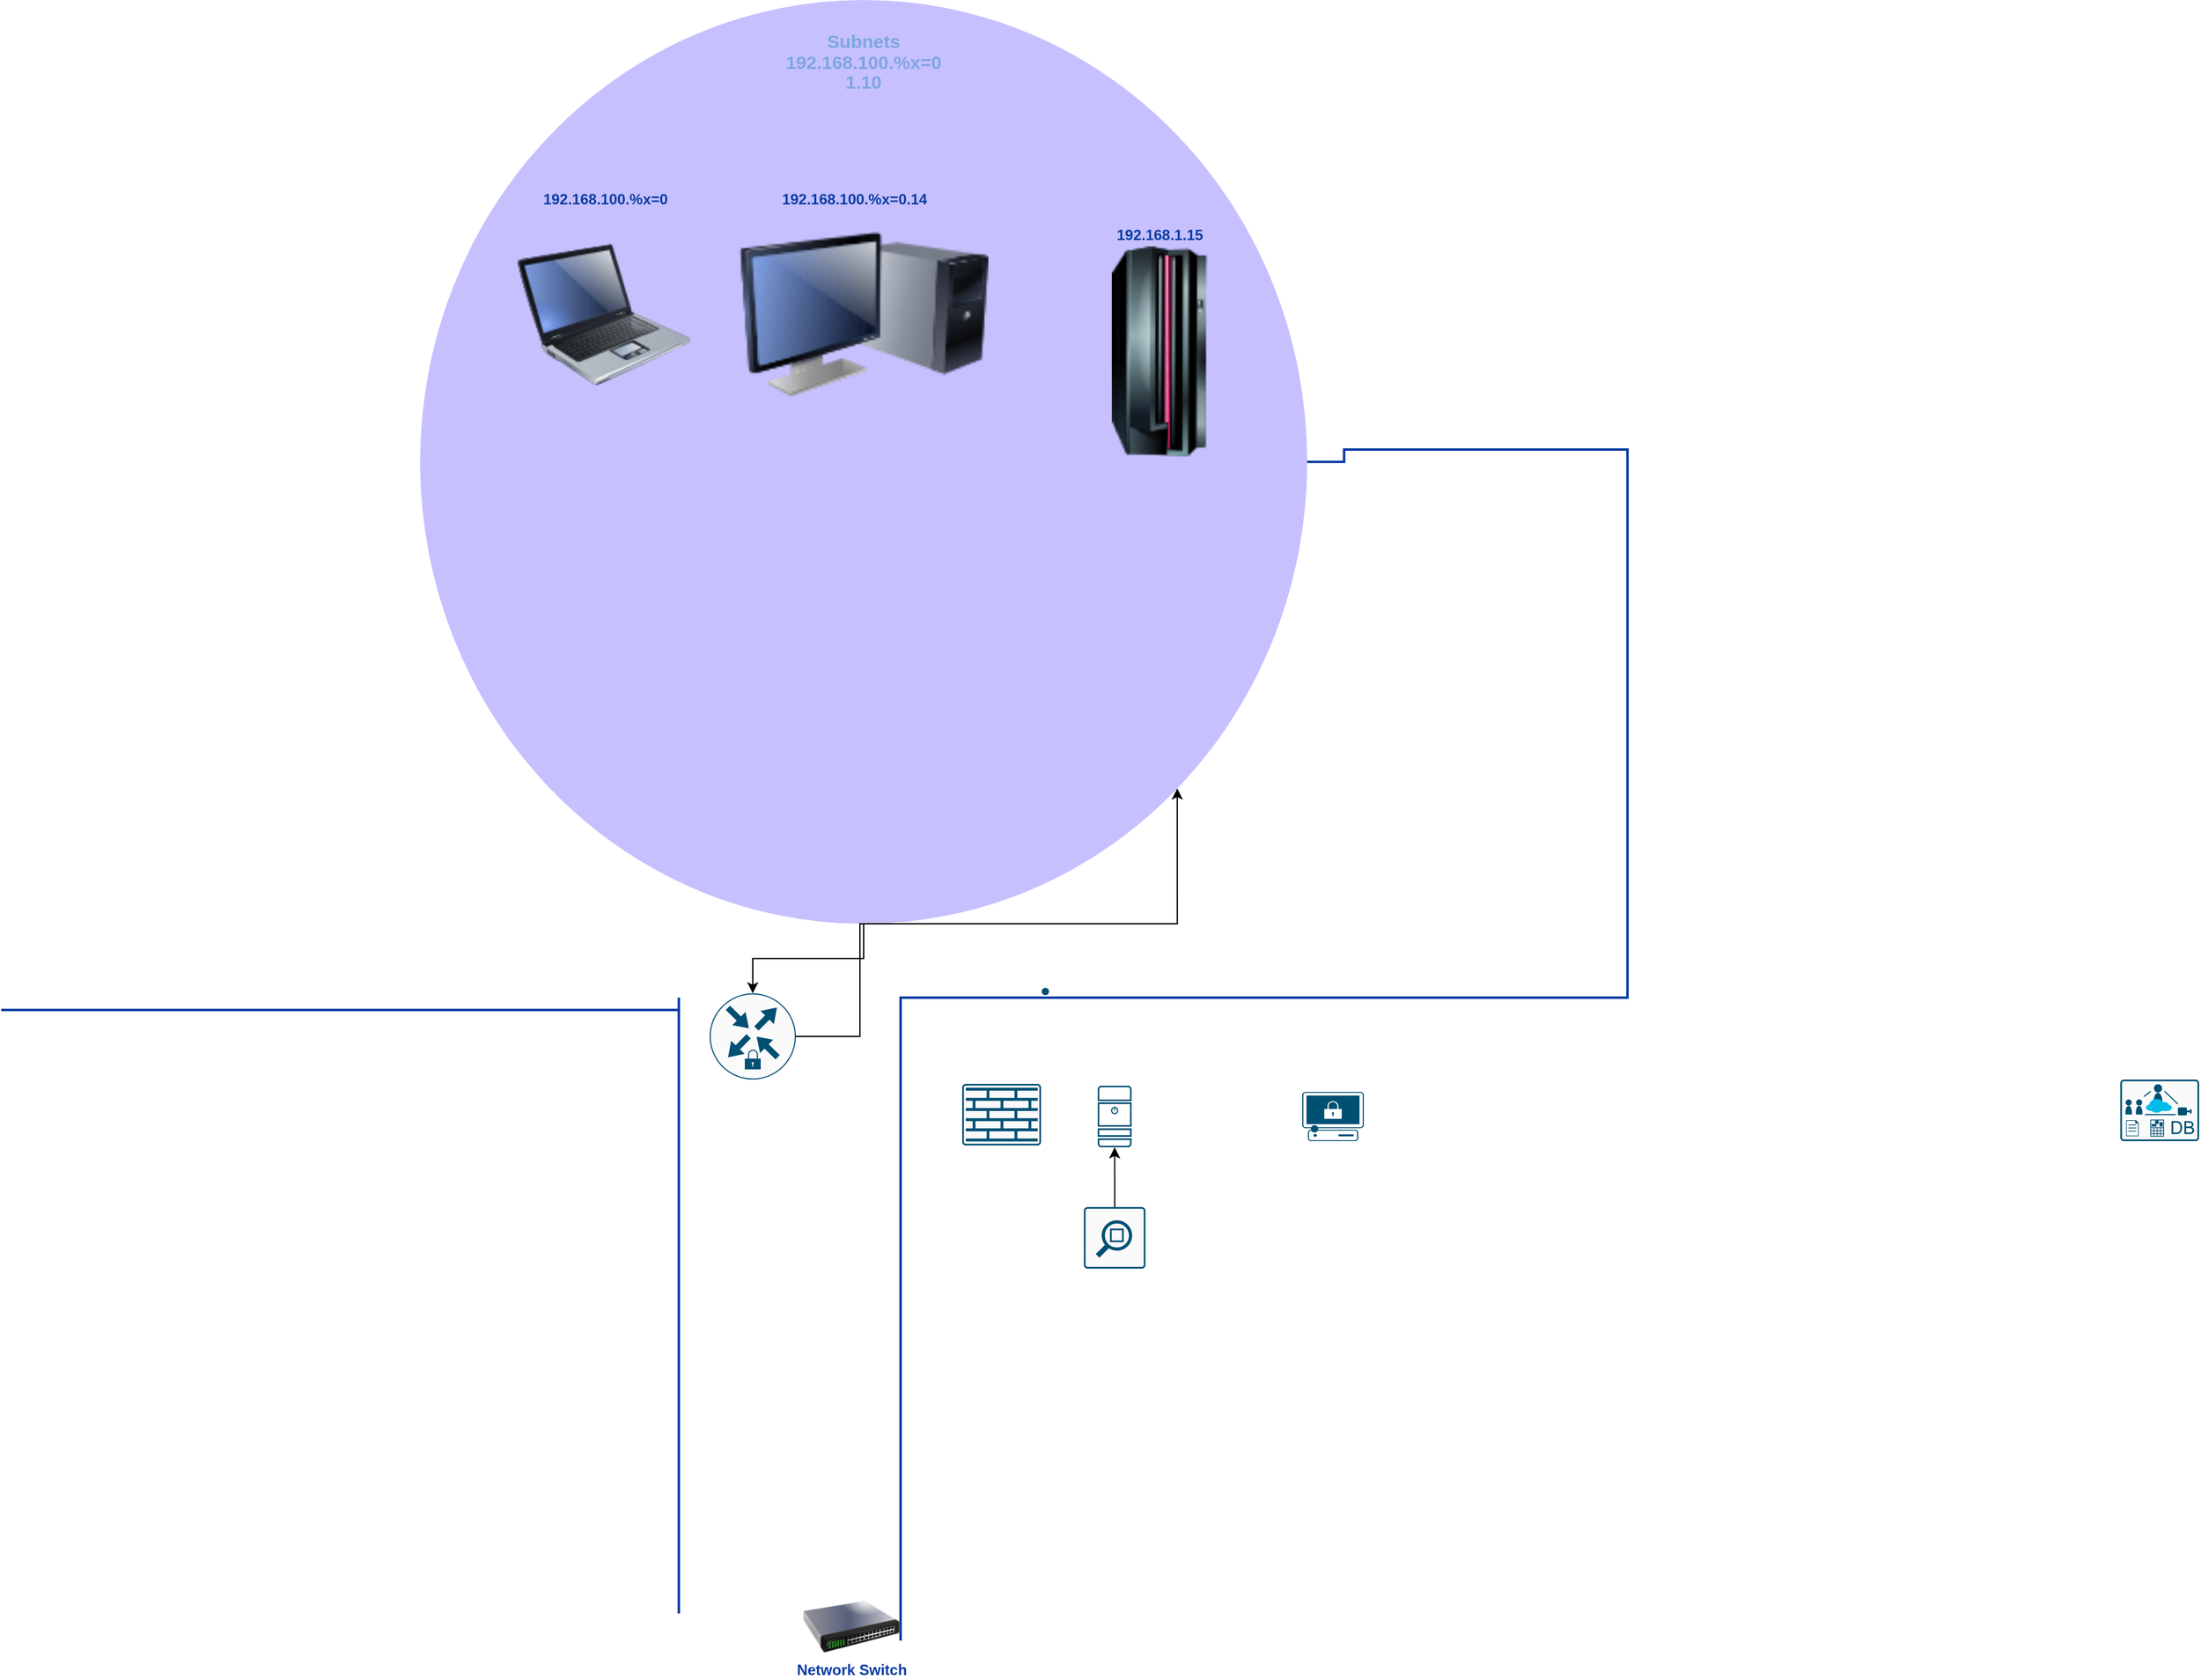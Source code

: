 <mxfile version="22.1.7" type="github">
  <diagram id="WTzGNIk0eGdmVZJLhFxp" name="Page-1">
    <mxGraphModel dx="2162" dy="3265" grid="1" gridSize="10" guides="1" tooltips="1" connect="1" arrows="0" fold="0" page="1" pageScale="1" pageWidth="826" pageHeight="1169" background="#ffffff" math="0" shadow="0">
      <root>
        <mxCell id="3f3fe580f65d2139-0" />
        <mxCell id="3f3fe580f65d2139-1" parent="3f3fe580f65d2139-0" />
        <mxCell id="pDQq4qvwD50lZo-xOr_P-66" value="" style="edgeStyle=orthogonalEdgeStyle;rounded=0;orthogonalLoop=1;jettySize=auto;html=1;" edge="1" parent="3f3fe580f65d2139-1" source="1fc166168f6333eb-0" target="PI4KoSxmg-crAkbBxh5q-26">
          <mxGeometry relative="1" as="geometry" />
        </mxCell>
        <object label="&lt;p style=&quot;line-height: 110%;&quot;&gt;Subnets&lt;br&gt;%subnet%&lt;br&gt;&lt;span style=&quot;background-color: initial;&quot;&gt;1.10&lt;/span&gt;&lt;/p&gt;" placeholders="1" subnet="192.168.100.%x=0" bits="VLAN1" id="1fc166168f6333eb-0">
          <mxCell style="ellipse;whiteSpace=wrap;html=1;strokeWidth=2;fillColor=#7161FF;fontSize=15;strokeColor=none;container=1;verticalAlign=top;spacingBottom=0;spacingTop=4;fontStyle=1;fontColor=#7EA6E0;opacity=40;metaEdit=1;backgroundOutline=0;" parent="3f3fe580f65d2139-1" vertex="1">
            <mxGeometry x="300" y="-510" width="720" height="750" as="geometry" />
          </mxCell>
        </object>
        <object label="%subnet%.14&lt;span style=&quot;white-space: pre;&quot;&gt;&#x9;&lt;/span&gt;" placeholders="1" id="1fc166168f6333eb-3">
          <mxCell style="image;html=1;image=img/lib/clip_art/computers/Monitor_Tower_128x128.png;fontFamily=Helvetica;fontSize=12;fontColor=#0A3DA3;align=center;strokeWidth=2;fillColor=#EDF5FF;fontStyle=1;verticalAlign=bottom;strokeColor=none;labelBackgroundColor=none;labelBorderColor=none;labelPosition=center;verticalLabelPosition=top;" parent="1fc166168f6333eb-0" vertex="1">
            <mxGeometry x="258.782" y="170.67" width="202.446" height="169.33" as="geometry" />
          </mxCell>
        </object>
        <object label="%subnet%" placeholders="1" id="1fc166168f6333eb-4">
          <mxCell style="image;html=1;image=img/lib/clip_art/computers/Laptop_128x128.png;fontFamily=Helvetica;fontSize=12;fontColor=#0A3DA3;align=center;strokeWidth=2;fillColor=#EDF5FF;fontStyle=1;verticalAlign=bottom;strokeColor=none;labelBackgroundColor=none;labelBorderColor=none;labelPosition=center;verticalLabelPosition=top;" parent="1fc166168f6333eb-0" vertex="1">
            <mxGeometry x="79.22" y="170.67" width="140.83" height="169.33" as="geometry" />
          </mxCell>
        </object>
        <object label="192.168.1.15" placeholders="1" id="pDQq4qvwD50lZo-xOr_P-35">
          <mxCell style="image;html=1;image=img/lib/clip_art/computers/Mainframe_128x128.png;strokeColor=none;strokeWidth=2;fillColor=#EDF5FF;fontSize=12;fontColor=#0A3DA3;labelBackgroundColor=none;fontStyle=1;labelBorderColor=none;labelPosition=center;verticalLabelPosition=top;align=center;verticalAlign=bottom;" vertex="1" parent="1fc166168f6333eb-0">
            <mxGeometry x="530.0" y="200.001" width="140.831" height="170.667" as="geometry" />
          </mxCell>
        </object>
        <mxCell id="PI4KoSxmg-crAkbBxh5q-8" value="" style="sketch=0;points=[[0.015,0.015,0],[0.985,0.015,0],[0.985,0.985,0],[0.015,0.985,0],[0.25,0,0],[0.5,0,0],[0.75,0,0],[1,0.25,0],[1,0.5,0],[1,0.75,0],[0.75,1,0],[0.5,1,0],[0.25,1,0],[0,0.75,0],[0,0.5,0],[0,0.25,0]];verticalLabelPosition=bottom;html=1;verticalAlign=top;aspect=fixed;align=center;pointerEvents=1;shape=mxgraph.cisco19.rect;prIcon=firewall;fillColor=#FAFAFA;strokeColor=#005073;" parent="3f3fe580f65d2139-1" vertex="1">
          <mxGeometry x="740" y="370" width="64" height="50" as="geometry" />
        </mxCell>
        <mxCell id="PI4KoSxmg-crAkbBxh5q-10" value="" style="sketch=0;points=[[0.015,0.015,0],[0.985,0.015,0],[0.985,0.985,0],[0.015,0.985,0],[0.25,0,0],[0.5,0,0],[0.75,0,0],[1,0.25,0],[1,0.5,0],[1,0.75,0],[0.75,1,0],[0.5,1,0],[0.25,1,0],[0,0.75,0],[0,0.5,0],[0,0.25,0]];verticalLabelPosition=bottom;html=1;verticalAlign=top;aspect=fixed;align=center;pointerEvents=1;shape=mxgraph.cisco19.rect;prIcon=telepresence_exchange;fillColor=#FAFAFA;strokeColor=#005073;" parent="3f3fe580f65d2139-1" vertex="1">
          <mxGeometry x="1680" y="366.5" width="64" height="50" as="geometry" />
        </mxCell>
        <mxCell id="PI4KoSxmg-crAkbBxh5q-12" value="" style="sketch=0;points=[[0.015,0.015,0],[0.985,0.015,0],[0.985,0.985,0],[0.015,0.985,0],[0.25,0,0],[0.5,0,0],[0.75,0,0],[1,0.25,0],[1,0.5,0],[1,0.75,0],[0.75,1,0],[0.5,1,0],[0.25,1,0],[0,0.75,0],[0,0.5,0],[0,0.25,0]];verticalLabelPosition=bottom;html=1;verticalAlign=top;aspect=fixed;align=center;pointerEvents=1;shape=mxgraph.cisco19.server;fillColor=#005073;strokeColor=none;movable=1;resizable=1;rotatable=1;deletable=1;editable=1;locked=0;connectable=1;" parent="3f3fe580f65d2139-1" vertex="1">
          <mxGeometry x="850" y="371.5" width="27.5" height="50" as="geometry" />
        </mxCell>
        <mxCell id="PI4KoSxmg-crAkbBxh5q-24" value="" style="edgeStyle=orthogonalEdgeStyle;rounded=0;orthogonalLoop=1;jettySize=auto;html=1;" parent="3f3fe580f65d2139-1" source="PI4KoSxmg-crAkbBxh5q-23" target="PI4KoSxmg-crAkbBxh5q-12" edge="1">
          <mxGeometry relative="1" as="geometry" />
        </mxCell>
        <mxCell id="PI4KoSxmg-crAkbBxh5q-23" value="" style="sketch=0;points=[[0.015,0.015,0],[0.985,0.015,0],[0.985,0.985,0],[0.015,0.985,0],[0.25,0,0],[0.5,0,0],[0.75,0,0],[1,0.25,0],[1,0.5,0],[1,0.75,0],[0.75,1,0],[0.5,1,0],[0.25,1,0],[0,0.75,0],[0,0.5,0],[0,0.25,0]];verticalLabelPosition=bottom;html=1;verticalAlign=top;aspect=fixed;align=center;pointerEvents=1;shape=mxgraph.cisco19.rect;prIcon=net_mgmt_appliance;fillColor=#FAFAFA;strokeColor=#005073;" parent="3f3fe580f65d2139-1" vertex="1">
          <mxGeometry x="838.75" y="470" width="50" height="50" as="geometry" />
        </mxCell>
        <mxCell id="PI4KoSxmg-crAkbBxh5q-30" value="" style="edgeStyle=orthogonalEdgeStyle;rounded=0;html=1;endArrow=none;endFill=0;strokeColor=#0A3DA3;strokeWidth=2;fontSize=12;fontColor=#0A3DA3;entryX=0.25;entryY=1;movable=1;resizable=1;rotatable=1;deletable=1;editable=1;locked=0;connectable=1;entryDx=0;entryDy=0;exitX=1;exitY=0.5;exitDx=0;exitDy=0;" parent="3f3fe580f65d2139-1" edge="1" source="1fc166168f6333eb-0">
          <mxGeometry relative="1" as="geometry">
            <Array as="points">
              <mxPoint x="1050" y="-135" />
              <mxPoint x="1050" y="-145" />
              <mxPoint x="1280" y="-145" />
              <mxPoint x="1280" y="300" />
              <mxPoint x="690" y="300" />
            </Array>
            <mxPoint x="1050" y="-170" as="sourcePoint" />
            <mxPoint x="690" y="822" as="targetPoint" />
          </mxGeometry>
        </mxCell>
        <mxCell id="PI4KoSxmg-crAkbBxh5q-7" value="" style="points=[[0.02,0.015,0],[0.5,0,0],[0.98,0.015,0],[1,0.38,0],[0.895,0.98,0],[0.5,1,0],[0.105,0.98,0],[0,0.38,0]];verticalLabelPosition=bottom;sketch=0;html=1;verticalAlign=top;aspect=fixed;align=center;pointerEvents=1;shape=mxgraph.cisco19.secure_endpoint_pc;fillColor=#005073;strokeColor=none;" parent="3f3fe580f65d2139-1" vertex="1">
          <mxGeometry x="1016" y="376.5" width="50" height="40" as="geometry" />
        </mxCell>
        <mxCell id="PI4KoSxmg-crAkbBxh5q-33" value="" style="shape=waypoint;sketch=0;size=6;pointerEvents=1;points=[];fillColor=#FAFAFA;resizable=0;rotatable=0;perimeter=centerPerimeter;snapToPoint=1;verticalAlign=top;strokeColor=#005073;" parent="3f3fe580f65d2139-1" vertex="1">
          <mxGeometry x="1016" y="396.5" width="20" height="20" as="geometry" />
        </mxCell>
        <mxCell id="PI4KoSxmg-crAkbBxh5q-57" style="edgeStyle=orthogonalEdgeStyle;html=1;endArrow=none;endFill=0;strokeWidth=2;fontSize=12;fontColor=#0A3DA3;strokeColor=#0A3DA3;rounded=0;entryX=0.25;entryY=0;entryDx=0;entryDy=0;" parent="3f3fe580f65d2139-1" edge="1">
          <mxGeometry relative="1" as="geometry">
            <mxPoint x="510" y="800" as="targetPoint" />
            <Array as="points">
              <mxPoint x="510" y="300" />
              <mxPoint x="510" y="300" />
            </Array>
            <mxPoint x="-40" y="310" as="sourcePoint" />
          </mxGeometry>
        </mxCell>
        <mxCell id="1fc166168f6333eb-5" value="Network Switch&lt;br&gt;" style="image;html=1;image=img/lib/clip_art/networking/Switch_128x128.png;strokeColor=none;strokeWidth=2;fillColor=#EDF5FF;fontSize=12;labelBackgroundColor=none;fontStyle=1;fontColor=#0A3DA3;movable=1;resizable=1;rotatable=1;deletable=1;editable=1;locked=0;connectable=1;points=[[0,0,0,0,0],[0,0.25,0,0,0],[0,0.5,0,0,0],[0,0.75,0,0,0],[0,1,0,0,0],[0.25,0,0,0,0],[0.25,1,0,0,0],[0.5,0,0,0,0],[0.5,1,0,0,0],[0.75,0,0,0,0],[0.75,1,0,0,0],[1,0,0,0,0],[1,0.25,0,0,0],[1,0.5,0,0,0],[1,0.75,0,0,0],[1,1,0,0,0]];" parent="3f3fe580f65d2139-1" vertex="1">
          <mxGeometry x="610" y="790" width="80" height="42" as="geometry" />
        </mxCell>
        <UserObject label="" link="scroll" id="pDQq4qvwD50lZo-xOr_P-57">
          <mxCell style="group;shadow=0;glass=0;rounded=0;" vertex="1" connectable="0" parent="3f3fe580f65d2139-1">
            <mxGeometry x="535" y="296.5" width="75" height="70" as="geometry" />
          </mxCell>
        </UserObject>
        <mxCell id="PI4KoSxmg-crAkbBxh5q-26" value="" style="sketch=0;points=[[0.5,0,0],[1,0.5,0],[0.5,1,0],[0,0.5,0],[0.145,0.145,0],[0.856,0.145,0],[0.855,0.856,0],[0.145,0.855,0]];verticalLabelPosition=bottom;html=1;verticalAlign=top;aspect=fixed;align=center;pointerEvents=1;shape=mxgraph.cisco19.rect;prIcon=secure_router;fillColor=#FAFAFA;strokeColor=#005073;" parent="pDQq4qvwD50lZo-xOr_P-57" vertex="1">
          <mxGeometry width="70" height="70" as="geometry" />
        </mxCell>
        <mxCell id="pDQq4qvwD50lZo-xOr_P-64" value="" style="shape=waypoint;sketch=0;size=6;pointerEvents=1;points=[];fillColor=#FAFAFA;resizable=0;rotatable=0;perimeter=centerPerimeter;snapToPoint=1;verticalAlign=top;strokeColor=#005073;" vertex="1" parent="3f3fe580f65d2139-1">
          <mxGeometry x="797.5" y="285" width="20" height="20" as="geometry" />
        </mxCell>
        <mxCell id="pDQq4qvwD50lZo-xOr_P-65" value="" style="edgeStyle=orthogonalEdgeStyle;rounded=0;orthogonalLoop=1;jettySize=auto;html=1;entryX=1;entryY=1;entryDx=0;entryDy=0;" edge="1" parent="3f3fe580f65d2139-1" source="PI4KoSxmg-crAkbBxh5q-26" target="1fc166168f6333eb-0">
          <mxGeometry relative="1" as="geometry">
            <Array as="points">
              <mxPoint x="657" y="240" />
              <mxPoint x="915" y="240" />
            </Array>
          </mxGeometry>
        </mxCell>
      </root>
    </mxGraphModel>
  </diagram>
</mxfile>
